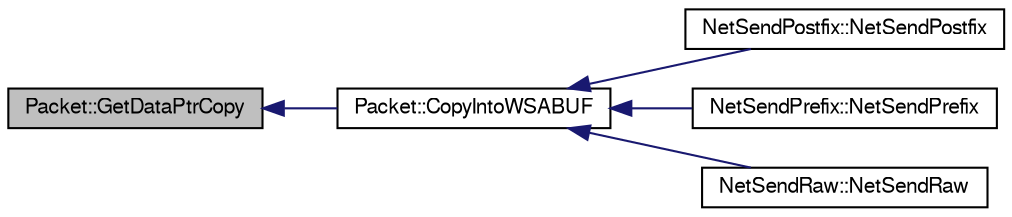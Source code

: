 digraph G
{
  edge [fontname="FreeSans",fontsize="10",labelfontname="FreeSans",labelfontsize="10"];
  node [fontname="FreeSans",fontsize="10",shape=record];
  rankdir=LR;
  Node1 [label="Packet::GetDataPtrCopy",height=0.2,width=0.4,color="black", fillcolor="grey75", style="filled" fontcolor="black"];
  Node1 -> Node2 [dir=back,color="midnightblue",fontsize="10",style="solid"];
  Node2 [label="Packet::CopyIntoWSABUF",height=0.2,width=0.4,color="black", fillcolor="white", style="filled",URL="$class_packet.html#acd150eca1bc37b444f37598c7181d808"];
  Node2 -> Node3 [dir=back,color="midnightblue",fontsize="10",style="solid"];
  Node3 [label="NetSendPostfix::NetSendPostfix",height=0.2,width=0.4,color="black", fillcolor="white", style="filled",URL="$class_net_send_postfix.html#aa94a0a4cae94625957301924b054d34a"];
  Node2 -> Node4 [dir=back,color="midnightblue",fontsize="10",style="solid"];
  Node4 [label="NetSendPrefix::NetSendPrefix",height=0.2,width=0.4,color="black", fillcolor="white", style="filled",URL="$class_net_send_prefix.html#ab162e1f6996ef9059b781a2c3afd71f6"];
  Node2 -> Node5 [dir=back,color="midnightblue",fontsize="10",style="solid"];
  Node5 [label="NetSendRaw::NetSendRaw",height=0.2,width=0.4,color="black", fillcolor="white", style="filled",URL="$class_net_send_raw.html#ace4afd9ce85e7ea5cd0bc286e5b68754"];
}
